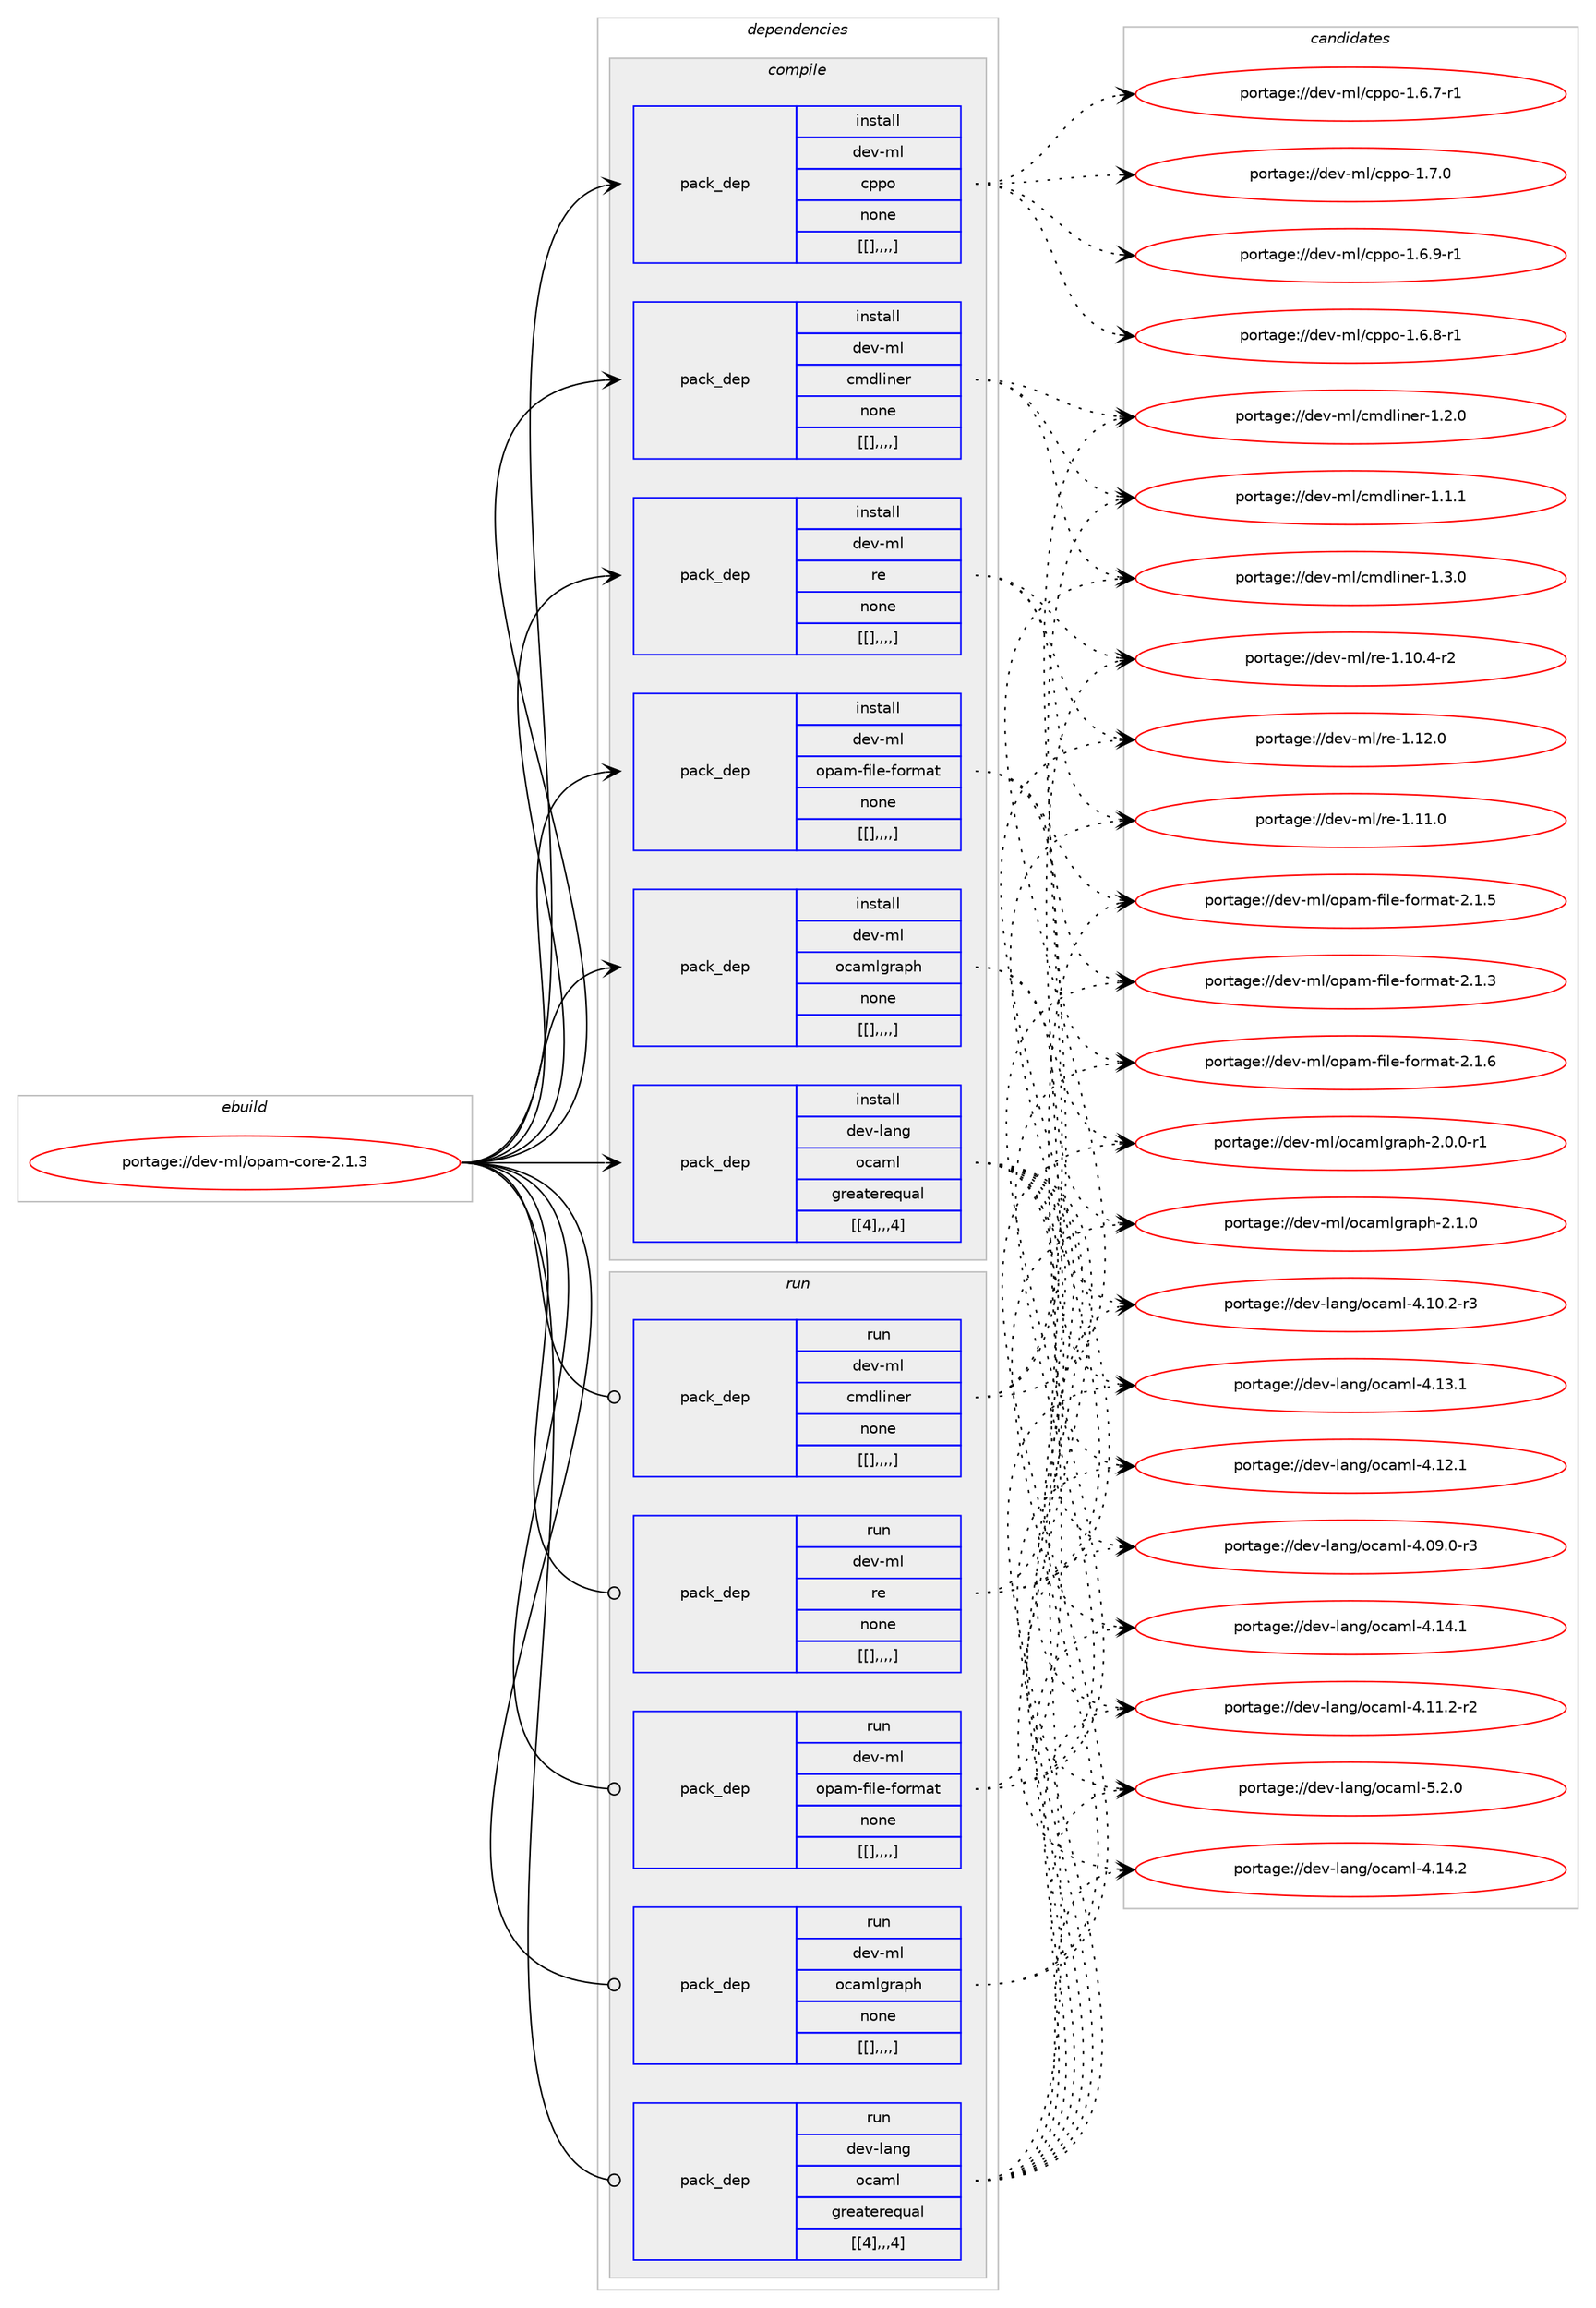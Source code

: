 digraph prolog {

# *************
# Graph options
# *************

newrank=true;
concentrate=true;
compound=true;
graph [rankdir=LR,fontname=Helvetica,fontsize=10,ranksep=1.5];#, ranksep=2.5, nodesep=0.2];
edge  [arrowhead=vee];
node  [fontname=Helvetica,fontsize=10];

# **********
# The ebuild
# **********

subgraph cluster_leftcol {
color=gray;
label=<<i>ebuild</i>>;
id [label="portage://dev-ml/opam-core-2.1.3", color=red, width=4, href="../dev-ml/opam-core-2.1.3.svg"];
}

# ****************
# The dependencies
# ****************

subgraph cluster_midcol {
color=gray;
label=<<i>dependencies</i>>;
subgraph cluster_compile {
fillcolor="#eeeeee";
style=filled;
label=<<i>compile</i>>;
subgraph pack92375 {
dependency125058 [label=<<TABLE BORDER="0" CELLBORDER="1" CELLSPACING="0" CELLPADDING="4" WIDTH="220"><TR><TD ROWSPAN="6" CELLPADDING="30">pack_dep</TD></TR><TR><TD WIDTH="110">install</TD></TR><TR><TD>dev-lang</TD></TR><TR><TD>ocaml</TD></TR><TR><TD>greaterequal</TD></TR><TR><TD>[[4],,,4]</TD></TR></TABLE>>, shape=none, color=blue];
}
id:e -> dependency125058:w [weight=20,style="solid",arrowhead="vee"];
subgraph pack92398 {
dependency125079 [label=<<TABLE BORDER="0" CELLBORDER="1" CELLSPACING="0" CELLPADDING="4" WIDTH="220"><TR><TD ROWSPAN="6" CELLPADDING="30">pack_dep</TD></TR><TR><TD WIDTH="110">install</TD></TR><TR><TD>dev-ml</TD></TR><TR><TD>cmdliner</TD></TR><TR><TD>none</TD></TR><TR><TD>[[],,,,]</TD></TR></TABLE>>, shape=none, color=blue];
}
id:e -> dependency125079:w [weight=20,style="solid",arrowhead="vee"];
subgraph pack92445 {
dependency125180 [label=<<TABLE BORDER="0" CELLBORDER="1" CELLSPACING="0" CELLPADDING="4" WIDTH="220"><TR><TD ROWSPAN="6" CELLPADDING="30">pack_dep</TD></TR><TR><TD WIDTH="110">install</TD></TR><TR><TD>dev-ml</TD></TR><TR><TD>cppo</TD></TR><TR><TD>none</TD></TR><TR><TD>[[],,,,]</TD></TR></TABLE>>, shape=none, color=blue];
}
id:e -> dependency125180:w [weight=20,style="solid",arrowhead="vee"];
subgraph pack92509 {
dependency125186 [label=<<TABLE BORDER="0" CELLBORDER="1" CELLSPACING="0" CELLPADDING="4" WIDTH="220"><TR><TD ROWSPAN="6" CELLPADDING="30">pack_dep</TD></TR><TR><TD WIDTH="110">install</TD></TR><TR><TD>dev-ml</TD></TR><TR><TD>ocamlgraph</TD></TR><TR><TD>none</TD></TR><TR><TD>[[],,,,]</TD></TR></TABLE>>, shape=none, color=blue];
}
id:e -> dependency125186:w [weight=20,style="solid",arrowhead="vee"];
subgraph pack92512 {
dependency125190 [label=<<TABLE BORDER="0" CELLBORDER="1" CELLSPACING="0" CELLPADDING="4" WIDTH="220"><TR><TD ROWSPAN="6" CELLPADDING="30">pack_dep</TD></TR><TR><TD WIDTH="110">install</TD></TR><TR><TD>dev-ml</TD></TR><TR><TD>opam-file-format</TD></TR><TR><TD>none</TD></TR><TR><TD>[[],,,,]</TD></TR></TABLE>>, shape=none, color=blue];
}
id:e -> dependency125190:w [weight=20,style="solid",arrowhead="vee"];
subgraph pack92534 {
dependency125233 [label=<<TABLE BORDER="0" CELLBORDER="1" CELLSPACING="0" CELLPADDING="4" WIDTH="220"><TR><TD ROWSPAN="6" CELLPADDING="30">pack_dep</TD></TR><TR><TD WIDTH="110">install</TD></TR><TR><TD>dev-ml</TD></TR><TR><TD>re</TD></TR><TR><TD>none</TD></TR><TR><TD>[[],,,,]</TD></TR></TABLE>>, shape=none, color=blue];
}
id:e -> dependency125233:w [weight=20,style="solid",arrowhead="vee"];
}
subgraph cluster_compileandrun {
fillcolor="#eeeeee";
style=filled;
label=<<i>compile and run</i>>;
}
subgraph cluster_run {
fillcolor="#eeeeee";
style=filled;
label=<<i>run</i>>;
subgraph pack92578 {
dependency125252 [label=<<TABLE BORDER="0" CELLBORDER="1" CELLSPACING="0" CELLPADDING="4" WIDTH="220"><TR><TD ROWSPAN="6" CELLPADDING="30">pack_dep</TD></TR><TR><TD WIDTH="110">run</TD></TR><TR><TD>dev-lang</TD></TR><TR><TD>ocaml</TD></TR><TR><TD>greaterequal</TD></TR><TR><TD>[[4],,,4]</TD></TR></TABLE>>, shape=none, color=blue];
}
id:e -> dependency125252:w [weight=20,style="solid",arrowhead="odot"];
subgraph pack92583 {
dependency125298 [label=<<TABLE BORDER="0" CELLBORDER="1" CELLSPACING="0" CELLPADDING="4" WIDTH="220"><TR><TD ROWSPAN="6" CELLPADDING="30">pack_dep</TD></TR><TR><TD WIDTH="110">run</TD></TR><TR><TD>dev-ml</TD></TR><TR><TD>cmdliner</TD></TR><TR><TD>none</TD></TR><TR><TD>[[],,,,]</TD></TR></TABLE>>, shape=none, color=blue];
}
id:e -> dependency125298:w [weight=20,style="solid",arrowhead="odot"];
subgraph pack92625 {
dependency125329 [label=<<TABLE BORDER="0" CELLBORDER="1" CELLSPACING="0" CELLPADDING="4" WIDTH="220"><TR><TD ROWSPAN="6" CELLPADDING="30">pack_dep</TD></TR><TR><TD WIDTH="110">run</TD></TR><TR><TD>dev-ml</TD></TR><TR><TD>ocamlgraph</TD></TR><TR><TD>none</TD></TR><TR><TD>[[],,,,]</TD></TR></TABLE>>, shape=none, color=blue];
}
id:e -> dependency125329:w [weight=20,style="solid",arrowhead="odot"];
subgraph pack92649 {
dependency125335 [label=<<TABLE BORDER="0" CELLBORDER="1" CELLSPACING="0" CELLPADDING="4" WIDTH="220"><TR><TD ROWSPAN="6" CELLPADDING="30">pack_dep</TD></TR><TR><TD WIDTH="110">run</TD></TR><TR><TD>dev-ml</TD></TR><TR><TD>opam-file-format</TD></TR><TR><TD>none</TD></TR><TR><TD>[[],,,,]</TD></TR></TABLE>>, shape=none, color=blue];
}
id:e -> dependency125335:w [weight=20,style="solid",arrowhead="odot"];
subgraph pack92651 {
dependency125358 [label=<<TABLE BORDER="0" CELLBORDER="1" CELLSPACING="0" CELLPADDING="4" WIDTH="220"><TR><TD ROWSPAN="6" CELLPADDING="30">pack_dep</TD></TR><TR><TD WIDTH="110">run</TD></TR><TR><TD>dev-ml</TD></TR><TR><TD>re</TD></TR><TR><TD>none</TD></TR><TR><TD>[[],,,,]</TD></TR></TABLE>>, shape=none, color=blue];
}
id:e -> dependency125358:w [weight=20,style="solid",arrowhead="odot"];
}
}

# **************
# The candidates
# **************

subgraph cluster_choices {
rank=same;
color=gray;
label=<<i>candidates</i>>;

subgraph choice92090 {
color=black;
nodesep=1;
choice1001011184510897110103471119997109108455346504648 [label="portage://dev-lang/ocaml-5.2.0", color=red, width=4,href="../dev-lang/ocaml-5.2.0.svg"];
choice100101118451089711010347111999710910845524649524650 [label="portage://dev-lang/ocaml-4.14.2", color=red, width=4,href="../dev-lang/ocaml-4.14.2.svg"];
choice100101118451089711010347111999710910845524649524649 [label="portage://dev-lang/ocaml-4.14.1", color=red, width=4,href="../dev-lang/ocaml-4.14.1.svg"];
choice100101118451089711010347111999710910845524649514649 [label="portage://dev-lang/ocaml-4.13.1", color=red, width=4,href="../dev-lang/ocaml-4.13.1.svg"];
choice100101118451089711010347111999710910845524649504649 [label="portage://dev-lang/ocaml-4.12.1", color=red, width=4,href="../dev-lang/ocaml-4.12.1.svg"];
choice1001011184510897110103471119997109108455246494946504511450 [label="portage://dev-lang/ocaml-4.11.2-r2", color=red, width=4,href="../dev-lang/ocaml-4.11.2-r2.svg"];
choice1001011184510897110103471119997109108455246494846504511451 [label="portage://dev-lang/ocaml-4.10.2-r3", color=red, width=4,href="../dev-lang/ocaml-4.10.2-r3.svg"];
choice1001011184510897110103471119997109108455246485746484511451 [label="portage://dev-lang/ocaml-4.09.0-r3", color=red, width=4,href="../dev-lang/ocaml-4.09.0-r3.svg"];
dependency125058:e -> choice1001011184510897110103471119997109108455346504648:w [style=dotted,weight="100"];
dependency125058:e -> choice100101118451089711010347111999710910845524649524650:w [style=dotted,weight="100"];
dependency125058:e -> choice100101118451089711010347111999710910845524649524649:w [style=dotted,weight="100"];
dependency125058:e -> choice100101118451089711010347111999710910845524649514649:w [style=dotted,weight="100"];
dependency125058:e -> choice100101118451089711010347111999710910845524649504649:w [style=dotted,weight="100"];
dependency125058:e -> choice1001011184510897110103471119997109108455246494946504511450:w [style=dotted,weight="100"];
dependency125058:e -> choice1001011184510897110103471119997109108455246494846504511451:w [style=dotted,weight="100"];
dependency125058:e -> choice1001011184510897110103471119997109108455246485746484511451:w [style=dotted,weight="100"];
}
subgraph choice92097 {
color=black;
nodesep=1;
choice100101118451091084799109100108105110101114454946514648 [label="portage://dev-ml/cmdliner-1.3.0", color=red, width=4,href="../dev-ml/cmdliner-1.3.0.svg"];
choice100101118451091084799109100108105110101114454946504648 [label="portage://dev-ml/cmdliner-1.2.0", color=red, width=4,href="../dev-ml/cmdliner-1.2.0.svg"];
choice100101118451091084799109100108105110101114454946494649 [label="portage://dev-ml/cmdliner-1.1.1", color=red, width=4,href="../dev-ml/cmdliner-1.1.1.svg"];
dependency125079:e -> choice100101118451091084799109100108105110101114454946514648:w [style=dotted,weight="100"];
dependency125079:e -> choice100101118451091084799109100108105110101114454946504648:w [style=dotted,weight="100"];
dependency125079:e -> choice100101118451091084799109100108105110101114454946494649:w [style=dotted,weight="100"];
}
subgraph choice92102 {
color=black;
nodesep=1;
choice100101118451091084799112112111454946554648 [label="portage://dev-ml/cppo-1.7.0", color=red, width=4,href="../dev-ml/cppo-1.7.0.svg"];
choice1001011184510910847991121121114549465446574511449 [label="portage://dev-ml/cppo-1.6.9-r1", color=red, width=4,href="../dev-ml/cppo-1.6.9-r1.svg"];
choice1001011184510910847991121121114549465446564511449 [label="portage://dev-ml/cppo-1.6.8-r1", color=red, width=4,href="../dev-ml/cppo-1.6.8-r1.svg"];
choice1001011184510910847991121121114549465446554511449 [label="portage://dev-ml/cppo-1.6.7-r1", color=red, width=4,href="../dev-ml/cppo-1.6.7-r1.svg"];
dependency125180:e -> choice100101118451091084799112112111454946554648:w [style=dotted,weight="100"];
dependency125180:e -> choice1001011184510910847991121121114549465446574511449:w [style=dotted,weight="100"];
dependency125180:e -> choice1001011184510910847991121121114549465446564511449:w [style=dotted,weight="100"];
dependency125180:e -> choice1001011184510910847991121121114549465446554511449:w [style=dotted,weight="100"];
}
subgraph choice92123 {
color=black;
nodesep=1;
choice1001011184510910847111999710910810311497112104455046494648 [label="portage://dev-ml/ocamlgraph-2.1.0", color=red, width=4,href="../dev-ml/ocamlgraph-2.1.0.svg"];
choice10010111845109108471119997109108103114971121044550464846484511449 [label="portage://dev-ml/ocamlgraph-2.0.0-r1", color=red, width=4,href="../dev-ml/ocamlgraph-2.0.0-r1.svg"];
dependency125186:e -> choice1001011184510910847111999710910810311497112104455046494648:w [style=dotted,weight="100"];
dependency125186:e -> choice10010111845109108471119997109108103114971121044550464846484511449:w [style=dotted,weight="100"];
}
subgraph choice92137 {
color=black;
nodesep=1;
choice100101118451091084711111297109451021051081014510211111410997116455046494654 [label="portage://dev-ml/opam-file-format-2.1.6", color=red, width=4,href="../dev-ml/opam-file-format-2.1.6.svg"];
choice100101118451091084711111297109451021051081014510211111410997116455046494653 [label="portage://dev-ml/opam-file-format-2.1.5", color=red, width=4,href="../dev-ml/opam-file-format-2.1.5.svg"];
choice100101118451091084711111297109451021051081014510211111410997116455046494651 [label="portage://dev-ml/opam-file-format-2.1.3", color=red, width=4,href="../dev-ml/opam-file-format-2.1.3.svg"];
dependency125190:e -> choice100101118451091084711111297109451021051081014510211111410997116455046494654:w [style=dotted,weight="100"];
dependency125190:e -> choice100101118451091084711111297109451021051081014510211111410997116455046494653:w [style=dotted,weight="100"];
dependency125190:e -> choice100101118451091084711111297109451021051081014510211111410997116455046494651:w [style=dotted,weight="100"];
}
subgraph choice92159 {
color=black;
nodesep=1;
choice100101118451091084711410145494649504648 [label="portage://dev-ml/re-1.12.0", color=red, width=4,href="../dev-ml/re-1.12.0.svg"];
choice100101118451091084711410145494649494648 [label="portage://dev-ml/re-1.11.0", color=red, width=4,href="../dev-ml/re-1.11.0.svg"];
choice1001011184510910847114101454946494846524511450 [label="portage://dev-ml/re-1.10.4-r2", color=red, width=4,href="../dev-ml/re-1.10.4-r2.svg"];
dependency125233:e -> choice100101118451091084711410145494649504648:w [style=dotted,weight="100"];
dependency125233:e -> choice100101118451091084711410145494649494648:w [style=dotted,weight="100"];
dependency125233:e -> choice1001011184510910847114101454946494846524511450:w [style=dotted,weight="100"];
}
subgraph choice92181 {
color=black;
nodesep=1;
choice1001011184510897110103471119997109108455346504648 [label="portage://dev-lang/ocaml-5.2.0", color=red, width=4,href="../dev-lang/ocaml-5.2.0.svg"];
choice100101118451089711010347111999710910845524649524650 [label="portage://dev-lang/ocaml-4.14.2", color=red, width=4,href="../dev-lang/ocaml-4.14.2.svg"];
choice100101118451089711010347111999710910845524649524649 [label="portage://dev-lang/ocaml-4.14.1", color=red, width=4,href="../dev-lang/ocaml-4.14.1.svg"];
choice100101118451089711010347111999710910845524649514649 [label="portage://dev-lang/ocaml-4.13.1", color=red, width=4,href="../dev-lang/ocaml-4.13.1.svg"];
choice100101118451089711010347111999710910845524649504649 [label="portage://dev-lang/ocaml-4.12.1", color=red, width=4,href="../dev-lang/ocaml-4.12.1.svg"];
choice1001011184510897110103471119997109108455246494946504511450 [label="portage://dev-lang/ocaml-4.11.2-r2", color=red, width=4,href="../dev-lang/ocaml-4.11.2-r2.svg"];
choice1001011184510897110103471119997109108455246494846504511451 [label="portage://dev-lang/ocaml-4.10.2-r3", color=red, width=4,href="../dev-lang/ocaml-4.10.2-r3.svg"];
choice1001011184510897110103471119997109108455246485746484511451 [label="portage://dev-lang/ocaml-4.09.0-r3", color=red, width=4,href="../dev-lang/ocaml-4.09.0-r3.svg"];
dependency125252:e -> choice1001011184510897110103471119997109108455346504648:w [style=dotted,weight="100"];
dependency125252:e -> choice100101118451089711010347111999710910845524649524650:w [style=dotted,weight="100"];
dependency125252:e -> choice100101118451089711010347111999710910845524649524649:w [style=dotted,weight="100"];
dependency125252:e -> choice100101118451089711010347111999710910845524649514649:w [style=dotted,weight="100"];
dependency125252:e -> choice100101118451089711010347111999710910845524649504649:w [style=dotted,weight="100"];
dependency125252:e -> choice1001011184510897110103471119997109108455246494946504511450:w [style=dotted,weight="100"];
dependency125252:e -> choice1001011184510897110103471119997109108455246494846504511451:w [style=dotted,weight="100"];
dependency125252:e -> choice1001011184510897110103471119997109108455246485746484511451:w [style=dotted,weight="100"];
}
subgraph choice92232 {
color=black;
nodesep=1;
choice100101118451091084799109100108105110101114454946514648 [label="portage://dev-ml/cmdliner-1.3.0", color=red, width=4,href="../dev-ml/cmdliner-1.3.0.svg"];
choice100101118451091084799109100108105110101114454946504648 [label="portage://dev-ml/cmdliner-1.2.0", color=red, width=4,href="../dev-ml/cmdliner-1.2.0.svg"];
choice100101118451091084799109100108105110101114454946494649 [label="portage://dev-ml/cmdliner-1.1.1", color=red, width=4,href="../dev-ml/cmdliner-1.1.1.svg"];
dependency125298:e -> choice100101118451091084799109100108105110101114454946514648:w [style=dotted,weight="100"];
dependency125298:e -> choice100101118451091084799109100108105110101114454946504648:w [style=dotted,weight="100"];
dependency125298:e -> choice100101118451091084799109100108105110101114454946494649:w [style=dotted,weight="100"];
}
subgraph choice92243 {
color=black;
nodesep=1;
choice1001011184510910847111999710910810311497112104455046494648 [label="portage://dev-ml/ocamlgraph-2.1.0", color=red, width=4,href="../dev-ml/ocamlgraph-2.1.0.svg"];
choice10010111845109108471119997109108103114971121044550464846484511449 [label="portage://dev-ml/ocamlgraph-2.0.0-r1", color=red, width=4,href="../dev-ml/ocamlgraph-2.0.0-r1.svg"];
dependency125329:e -> choice1001011184510910847111999710910810311497112104455046494648:w [style=dotted,weight="100"];
dependency125329:e -> choice10010111845109108471119997109108103114971121044550464846484511449:w [style=dotted,weight="100"];
}
subgraph choice92250 {
color=black;
nodesep=1;
choice100101118451091084711111297109451021051081014510211111410997116455046494654 [label="portage://dev-ml/opam-file-format-2.1.6", color=red, width=4,href="../dev-ml/opam-file-format-2.1.6.svg"];
choice100101118451091084711111297109451021051081014510211111410997116455046494653 [label="portage://dev-ml/opam-file-format-2.1.5", color=red, width=4,href="../dev-ml/opam-file-format-2.1.5.svg"];
choice100101118451091084711111297109451021051081014510211111410997116455046494651 [label="portage://dev-ml/opam-file-format-2.1.3", color=red, width=4,href="../dev-ml/opam-file-format-2.1.3.svg"];
dependency125335:e -> choice100101118451091084711111297109451021051081014510211111410997116455046494654:w [style=dotted,weight="100"];
dependency125335:e -> choice100101118451091084711111297109451021051081014510211111410997116455046494653:w [style=dotted,weight="100"];
dependency125335:e -> choice100101118451091084711111297109451021051081014510211111410997116455046494651:w [style=dotted,weight="100"];
}
subgraph choice92306 {
color=black;
nodesep=1;
choice100101118451091084711410145494649504648 [label="portage://dev-ml/re-1.12.0", color=red, width=4,href="../dev-ml/re-1.12.0.svg"];
choice100101118451091084711410145494649494648 [label="portage://dev-ml/re-1.11.0", color=red, width=4,href="../dev-ml/re-1.11.0.svg"];
choice1001011184510910847114101454946494846524511450 [label="portage://dev-ml/re-1.10.4-r2", color=red, width=4,href="../dev-ml/re-1.10.4-r2.svg"];
dependency125358:e -> choice100101118451091084711410145494649504648:w [style=dotted,weight="100"];
dependency125358:e -> choice100101118451091084711410145494649494648:w [style=dotted,weight="100"];
dependency125358:e -> choice1001011184510910847114101454946494846524511450:w [style=dotted,weight="100"];
}
}

}
